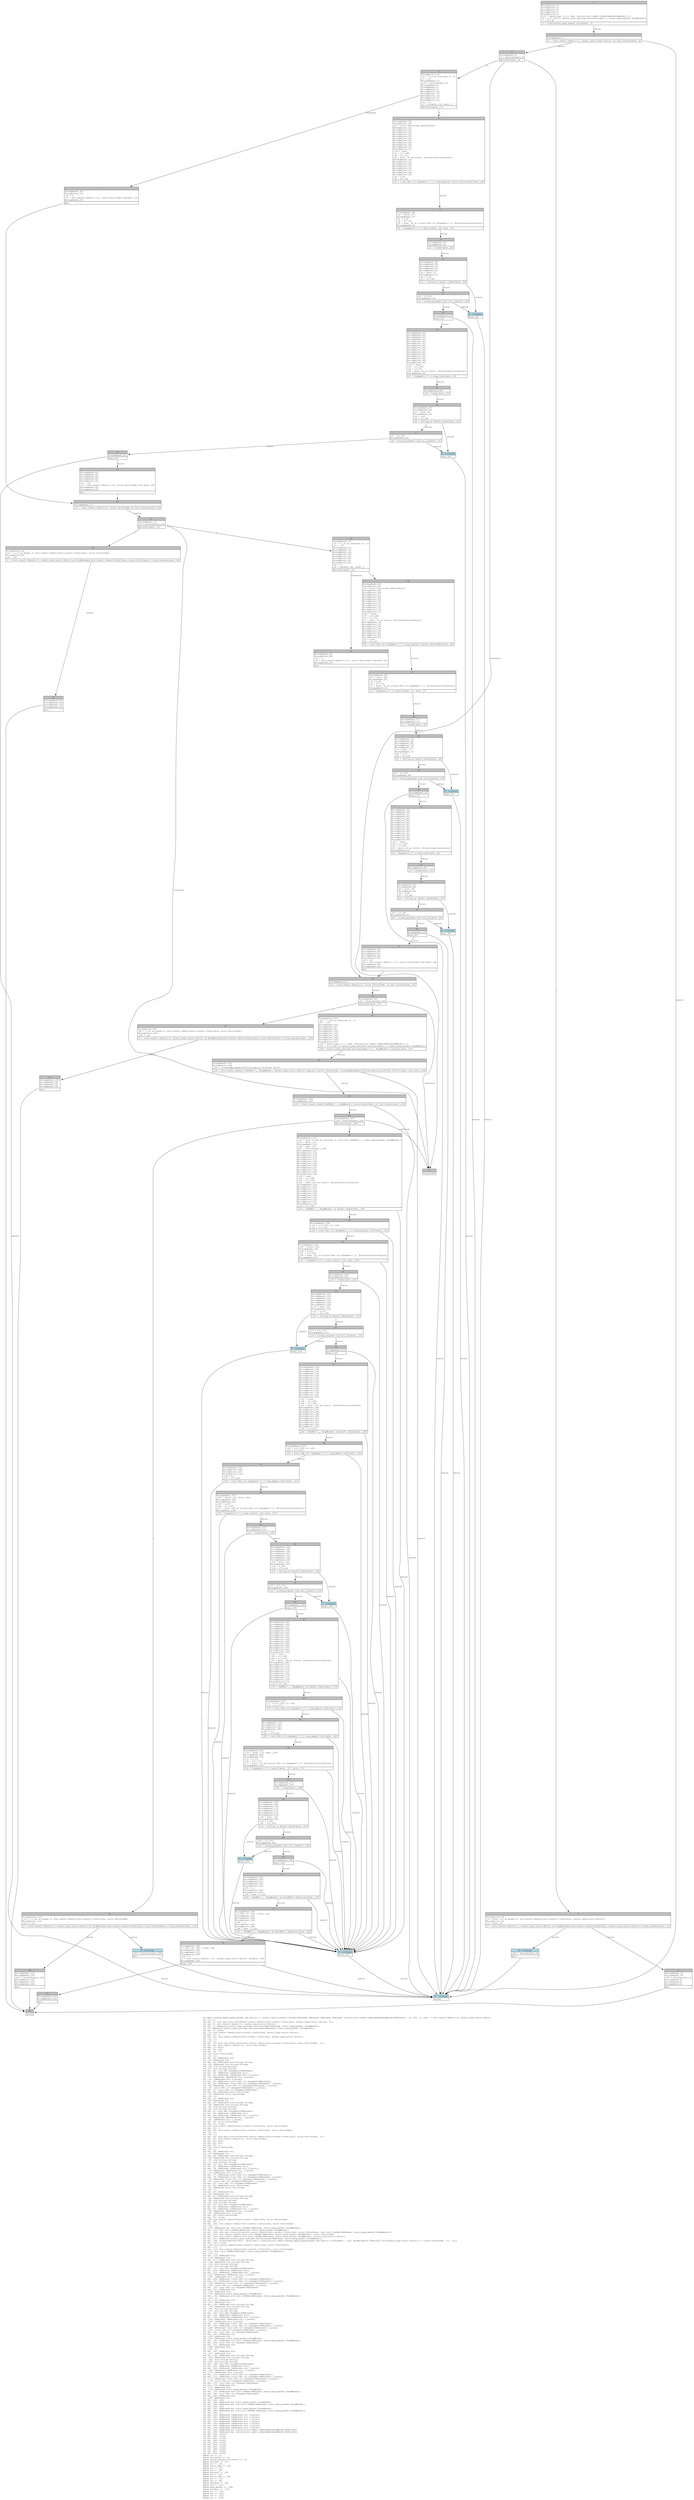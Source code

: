 digraph Mir_0_5609 {
    graph [fontname="Courier, monospace"];
    node [fontname="Courier, monospace"];
    edge [fontname="Courier, monospace"];
    label=<fn admin::handle_update_perp_market_imf_factor(_1: anchor_lang::context::Context&lt;ReErased, ReErased, ReErased, ReErased, instructions::admin::AdminUpdatePerpMarket&lt;ReErased&gt;&gt;, _2: u32, _3: u32) -&gt; std::result::Result&lt;(), anchor_lang::error::Error&gt;<br align="left"/>let _4: ();<br align="left"/>let mut _5: std::ops::ControlFlow&lt;std::result::Result&lt;std::convert::Infallible, anchor_lang::error::Error&gt;, ()&gt;;<br align="left"/>let mut _6: std::result::Result&lt;(), anchor_lang::error::Error&gt;;<br align="left"/>let mut _7: &amp;ReErased anchor_lang::prelude::AccountLoader&lt;ReErased, state::perp_market::PerpMarket&gt;;<br align="left"/>let _8: &amp;ReErased anchor_lang::prelude::AccountLoader&lt;ReErased, state::perp_market::PerpMarket&gt;;<br align="left"/>let mut _9: isize;<br align="left"/>let _10: std::result::Result&lt;std::convert::Infallible, anchor_lang::error::Error&gt;;<br align="left"/>let mut _11: !;<br align="left"/>let mut _12: std::result::Result&lt;std::convert::Infallible, anchor_lang::error::Error&gt;;<br align="left"/>let _13: ();<br align="left"/>let _14: ();<br align="left"/>let mut _15: std::ops::ControlFlow&lt;std::result::Result&lt;std::convert::Infallible, error::ErrorCode&gt;, ()&gt;;<br align="left"/>let mut _16: std::result::Result&lt;(), error::ErrorCode&gt;;<br align="left"/>let mut _17: bool;<br align="left"/>let mut _18: u32;<br align="left"/>let mut _19: ();<br align="left"/>let _20: error::ErrorCode;<br align="left"/>let _21: ();<br align="left"/>let mut _22: &amp;ReErased str;<br align="left"/>let _23: &amp;ReErased str;<br align="left"/>let mut _24: &amp;ReErased std::string::String;<br align="left"/>let _25: &amp;ReErased std::string::String;<br align="left"/>let _26: std::string::String;<br align="left"/>let _27: std::string::String;<br align="left"/>let mut _28: std::fmt::Arguments&lt;ReErased&gt;;<br align="left"/>let mut _29: &amp;ReErased [&amp;ReErased str];<br align="left"/>let mut _30: &amp;ReErased [&amp;ReErased str; 2_usize];<br align="left"/>let _31: &amp;ReErased [&amp;ReErased str; 2_usize];<br align="left"/>let _32: [&amp;ReErased str; 2_usize];<br align="left"/>let mut _33: &amp;ReErased [core::fmt::rt::Argument&lt;ReErased&gt;];<br align="left"/>let mut _34: &amp;ReErased [core::fmt::rt::Argument&lt;ReErased&gt;; 1_usize];<br align="left"/>let _35: &amp;ReErased [core::fmt::rt::Argument&lt;ReErased&gt;; 1_usize];<br align="left"/>let _36: [core::fmt::rt::Argument&lt;ReErased&gt;; 1_usize];<br align="left"/>let mut _37: core::fmt::rt::Argument&lt;ReErased&gt;;<br align="left"/>let mut _38: &amp;ReErased error::ErrorCode;<br align="left"/>let _39: &amp;ReErased error::ErrorCode;<br align="left"/>let _40: ();<br align="left"/>let mut _41: &amp;ReErased str;<br align="left"/>let _42: &amp;ReErased str;<br align="left"/>let mut _43: &amp;ReErased std::string::String;<br align="left"/>let _44: &amp;ReErased std::string::String;<br align="left"/>let _45: std::string::String;<br align="left"/>let _46: std::string::String;<br align="left"/>let mut _47: std::fmt::Arguments&lt;ReErased&gt;;<br align="left"/>let mut _48: &amp;ReErased [&amp;ReErased str];<br align="left"/>let mut _49: &amp;ReErased [&amp;ReErased str; 1_usize];<br align="left"/>let _50: &amp;ReErased [&amp;ReErased str; 1_usize];<br align="left"/>let _51: [&amp;ReErased str; 1_usize];<br align="left"/>let mut _52: error::ErrorCode;<br align="left"/>let mut _53: isize;<br align="left"/>let _54: std::result::Result&lt;std::convert::Infallible, error::ErrorCode&gt;;<br align="left"/>let mut _55: !;<br align="left"/>let mut _56: std::result::Result&lt;std::convert::Infallible, error::ErrorCode&gt;;<br align="left"/>let _57: ();<br align="left"/>let _58: ();<br align="left"/>let mut _59: std::ops::ControlFlow&lt;std::result::Result&lt;std::convert::Infallible, error::ErrorCode&gt;, ()&gt;;<br align="left"/>let mut _60: std::result::Result&lt;(), error::ErrorCode&gt;;<br align="left"/>let mut _61: bool;<br align="left"/>let mut _62: u32;<br align="left"/>let mut _63: ();<br align="left"/>let _64: error::ErrorCode;<br align="left"/>let _65: ();<br align="left"/>let mut _66: &amp;ReErased str;<br align="left"/>let _67: &amp;ReErased str;<br align="left"/>let mut _68: &amp;ReErased std::string::String;<br align="left"/>let _69: &amp;ReErased std::string::String;<br align="left"/>let _70: std::string::String;<br align="left"/>let _71: std::string::String;<br align="left"/>let mut _72: std::fmt::Arguments&lt;ReErased&gt;;<br align="left"/>let mut _73: &amp;ReErased [&amp;ReErased str];<br align="left"/>let mut _74: &amp;ReErased [&amp;ReErased str; 2_usize];<br align="left"/>let _75: &amp;ReErased [&amp;ReErased str; 2_usize];<br align="left"/>let _76: [&amp;ReErased str; 2_usize];<br align="left"/>let mut _77: &amp;ReErased [core::fmt::rt::Argument&lt;ReErased&gt;];<br align="left"/>let mut _78: &amp;ReErased [core::fmt::rt::Argument&lt;ReErased&gt;; 1_usize];<br align="left"/>let _79: &amp;ReErased [core::fmt::rt::Argument&lt;ReErased&gt;; 1_usize];<br align="left"/>let _80: [core::fmt::rt::Argument&lt;ReErased&gt;; 1_usize];<br align="left"/>let mut _81: core::fmt::rt::Argument&lt;ReErased&gt;;<br align="left"/>let mut _82: &amp;ReErased error::ErrorCode;<br align="left"/>let _83: &amp;ReErased error::ErrorCode;<br align="left"/>let _84: ();<br align="left"/>let mut _85: &amp;ReErased str;<br align="left"/>let _86: &amp;ReErased str;<br align="left"/>let mut _87: &amp;ReErased std::string::String;<br align="left"/>let _88: &amp;ReErased std::string::String;<br align="left"/>let _89: std::string::String;<br align="left"/>let _90: std::string::String;<br align="left"/>let mut _91: std::fmt::Arguments&lt;ReErased&gt;;<br align="left"/>let mut _92: &amp;ReErased [&amp;ReErased str];<br align="left"/>let mut _93: &amp;ReErased [&amp;ReErased str; 1_usize];<br align="left"/>let _94: &amp;ReErased [&amp;ReErased str; 1_usize];<br align="left"/>let _95: [&amp;ReErased str; 1_usize];<br align="left"/>let mut _96: error::ErrorCode;<br align="left"/>let mut _97: isize;<br align="left"/>let _98: std::result::Result&lt;std::convert::Infallible, error::ErrorCode&gt;;<br align="left"/>let mut _99: !;<br align="left"/>let mut _100: std::result::Result&lt;std::convert::Infallible, error::ErrorCode&gt;;<br align="left"/>let _101: ();<br align="left"/>let _102: &amp;ReErased mut std::cell::RefMut&lt;ReErased, state::perp_market::PerpMarket&gt;;<br align="left"/>let mut _103: std::cell::RefMut&lt;ReErased, state::perp_market::PerpMarket&gt;;<br align="left"/>let mut _104: std::ops::ControlFlow&lt;std::result::Result&lt;std::convert::Infallible, error::ErrorCode&gt;, std::cell::RefMut&lt;ReErased, state::perp_market::PerpMarket&gt;&gt;;<br align="left"/>let mut _105: std::result::Result&lt;std::cell::RefMut&lt;ReErased, state::perp_market::PerpMarket&gt;, error::ErrorCode&gt;;<br align="left"/>let mut _106: std::result::Result&lt;std::cell::RefMut&lt;ReErased, state::perp_market::PerpMarket&gt;, anchor_lang::error::Error&gt;;<br align="left"/>let mut _107: &amp;ReErased anchor_lang::prelude::AccountLoader&lt;ReErased, state::perp_market::PerpMarket&gt;;<br align="left"/>let mut _108: Closure(DefId(0:5610 ~ drift[d311]::instructions::admin::handle_update_perp_market_imf_factor::{closure#0}), [i32, Binder(extern &quot;RustCall&quot; fn((anchor_lang::error::Error,)) -&gt; error::ErrorCode, []), ()]);<br align="left"/>let mut _109: isize;<br align="left"/>let _110: std::result::Result&lt;std::convert::Infallible, error::ErrorCode&gt;;<br align="left"/>let mut _111: !;<br align="left"/>let mut _112: std::result::Result&lt;std::convert::Infallible, error::ErrorCode&gt;;<br align="left"/>let _113: std::cell::RefMut&lt;ReErased, state::perp_market::PerpMarket&gt;;<br align="left"/>let _114: ();<br align="left"/>let mut _115: &amp;ReErased str;<br align="left"/>let _116: &amp;ReErased str;<br align="left"/>let mut _117: &amp;ReErased std::string::String;<br align="left"/>let _118: &amp;ReErased std::string::String;<br align="left"/>let _119: std::string::String;<br align="left"/>let _120: std::string::String;<br align="left"/>let mut _121: std::fmt::Arguments&lt;ReErased&gt;;<br align="left"/>let mut _122: &amp;ReErased [&amp;ReErased str];<br align="left"/>let mut _123: &amp;ReErased [&amp;ReErased str; 1_usize];<br align="left"/>let _124: &amp;ReErased [&amp;ReErased str; 1_usize];<br align="left"/>let _125: [&amp;ReErased str; 1_usize];<br align="left"/>let mut _126: &amp;ReErased [core::fmt::rt::Argument&lt;ReErased&gt;];<br align="left"/>let mut _127: &amp;ReErased [core::fmt::rt::Argument&lt;ReErased&gt;; 1_usize];<br align="left"/>let _128: &amp;ReErased [core::fmt::rt::Argument&lt;ReErased&gt;; 1_usize];<br align="left"/>let _129: [core::fmt::rt::Argument&lt;ReErased&gt;; 1_usize];<br align="left"/>let mut _130: core::fmt::rt::Argument&lt;ReErased&gt;;<br align="left"/>let mut _131: &amp;ReErased u16;<br align="left"/>let _132: &amp;ReErased u16;<br align="left"/>let _133: &amp;ReErased state::perp_market::PerpMarket;<br align="left"/>let mut _134: &amp;ReErased std::cell::RefMut&lt;ReErased, state::perp_market::PerpMarket&gt;;<br align="left"/>let _135: ();<br align="left"/>let mut _136: &amp;ReErased str;<br align="left"/>let _137: &amp;ReErased str;<br align="left"/>let mut _138: &amp;ReErased std::string::String;<br align="left"/>let _139: &amp;ReErased std::string::String;<br align="left"/>let _140: std::string::String;<br align="left"/>let _141: std::string::String;<br align="left"/>let mut _142: std::fmt::Arguments&lt;ReErased&gt;;<br align="left"/>let mut _143: &amp;ReErased [&amp;ReErased str];<br align="left"/>let mut _144: &amp;ReErased [&amp;ReErased str; 2_usize];<br align="left"/>let _145: &amp;ReErased [&amp;ReErased str; 2_usize];<br align="left"/>let _146: [&amp;ReErased str; 2_usize];<br align="left"/>let mut _147: &amp;ReErased [core::fmt::rt::Argument&lt;ReErased&gt;];<br align="left"/>let mut _148: &amp;ReErased [core::fmt::rt::Argument&lt;ReErased&gt;; 2_usize];<br align="left"/>let _149: &amp;ReErased [core::fmt::rt::Argument&lt;ReErased&gt;; 2_usize];<br align="left"/>let _150: [core::fmt::rt::Argument&lt;ReErased&gt;; 2_usize];<br align="left"/>let mut _151: core::fmt::rt::Argument&lt;ReErased&gt;;<br align="left"/>let mut _152: &amp;ReErased u32;<br align="left"/>let _153: &amp;ReErased u32;<br align="left"/>let _154: &amp;ReErased state::perp_market::PerpMarket;<br align="left"/>let mut _155: &amp;ReErased std::cell::RefMut&lt;ReErased, state::perp_market::PerpMarket&gt;;<br align="left"/>let mut _156: core::fmt::rt::Argument&lt;ReErased&gt;;<br align="left"/>let mut _157: &amp;ReErased u32;<br align="left"/>let _158: &amp;ReErased u32;<br align="left"/>let _159: ();<br align="left"/>let mut _160: &amp;ReErased str;<br align="left"/>let _161: &amp;ReErased str;<br align="left"/>let mut _162: &amp;ReErased std::string::String;<br align="left"/>let _163: &amp;ReErased std::string::String;<br align="left"/>let _164: std::string::String;<br align="left"/>let _165: std::string::String;<br align="left"/>let mut _166: std::fmt::Arguments&lt;ReErased&gt;;<br align="left"/>let mut _167: &amp;ReErased [&amp;ReErased str];<br align="left"/>let mut _168: &amp;ReErased [&amp;ReErased str; 2_usize];<br align="left"/>let _169: &amp;ReErased [&amp;ReErased str; 2_usize];<br align="left"/>let _170: [&amp;ReErased str; 2_usize];<br align="left"/>let mut _171: &amp;ReErased [core::fmt::rt::Argument&lt;ReErased&gt;];<br align="left"/>let mut _172: &amp;ReErased [core::fmt::rt::Argument&lt;ReErased&gt;; 2_usize];<br align="left"/>let _173: &amp;ReErased [core::fmt::rt::Argument&lt;ReErased&gt;; 2_usize];<br align="left"/>let _174: [core::fmt::rt::Argument&lt;ReErased&gt;; 2_usize];<br align="left"/>let mut _175: core::fmt::rt::Argument&lt;ReErased&gt;;<br align="left"/>let mut _176: &amp;ReErased u32;<br align="left"/>let _177: &amp;ReErased u32;<br align="left"/>let _178: &amp;ReErased state::perp_market::PerpMarket;<br align="left"/>let mut _179: &amp;ReErased std::cell::RefMut&lt;ReErased, state::perp_market::PerpMarket&gt;;<br align="left"/>let mut _180: core::fmt::rt::Argument&lt;ReErased&gt;;<br align="left"/>let mut _181: &amp;ReErased u32;<br align="left"/>let _182: &amp;ReErased u32;<br align="left"/>let mut _183: u32;<br align="left"/>let mut _184: &amp;ReErased mut state::perp_market::PerpMarket;<br align="left"/>let mut _185: &amp;ReErased mut std::cell::RefMut&lt;ReErased, state::perp_market::PerpMarket&gt;;<br align="left"/>let mut _186: u32;<br align="left"/>let mut _187: &amp;ReErased mut state::perp_market::PerpMarket;<br align="left"/>let mut _188: &amp;ReErased mut std::cell::RefMut&lt;ReErased, state::perp_market::PerpMarket&gt;;<br align="left"/>let mut _189: ();<br align="left"/>let mut _190: &amp;ReErased [&amp;ReErased str; 2_usize];<br align="left"/>let mut _191: &amp;ReErased [&amp;ReErased str; 2_usize];<br align="left"/>let mut _192: &amp;ReErased [&amp;ReErased str; 1_usize];<br align="left"/>let mut _193: &amp;ReErased [&amp;ReErased str; 1_usize];<br align="left"/>let mut _194: &amp;ReErased [&amp;ReErased str; 2_usize];<br align="left"/>let mut _195: &amp;ReErased [&amp;ReErased str; 1_usize];<br align="left"/>let mut _196: &amp;ReErased [&amp;ReErased str; 2_usize];<br align="left"/>let mut _197: &amp;ReErased mut instructions::admin::AdminUpdatePerpMarket&lt;ReErased&gt;;<br align="left"/>let mut _198: &amp;ReErased mut instructions::admin::AdminUpdatePerpMarket&lt;ReErased&gt;;<br align="left"/>let mut _199: isize;<br align="left"/>let mut _200: isize;<br align="left"/>let mut _201: isize;<br align="left"/>let mut _202: isize;<br align="left"/>let mut _203: isize;<br align="left"/>let mut _204: isize;<br align="left"/>let mut _205: isize;<br align="left"/>let mut _206: isize;<br align="left"/>let mut _207: isize;<br align="left"/>let mut _208: isize;<br align="left"/>debug ctx =&gt; _1;<br align="left"/>debug imf_factor =&gt; _2;<br align="left"/>debug unrealized_pnl_imf_factor =&gt; _3;<br align="left"/>debug residual =&gt; _10;<br align="left"/>debug val =&gt; _13;<br align="left"/>debug error_code =&gt; _20;<br align="left"/>debug res =&gt; _27;<br align="left"/>debug res =&gt; _46;<br align="left"/>debug residual =&gt; _54;<br align="left"/>debug val =&gt; _57;<br align="left"/>debug error_code =&gt; _64;<br align="left"/>debug res =&gt; _71;<br align="left"/>debug res =&gt; _90;<br align="left"/>debug residual =&gt; _98;<br align="left"/>debug val =&gt; _101;<br align="left"/>debug perp_market =&gt; _102;<br align="left"/>debug residual =&gt; _110;<br align="left"/>debug val =&gt; _113;<br align="left"/>debug res =&gt; _120;<br align="left"/>debug res =&gt; _141;<br align="left"/>debug res =&gt; _165;<br align="left"/>>;
    bb0__0_5609 [shape="none", label=<<table border="0" cellborder="1" cellspacing="0"><tr><td bgcolor="gray" align="center" colspan="1">0</td></tr><tr><td align="left" balign="left">StorageLive(_4)<br/>StorageLive(_5)<br/>StorageLive(_6)<br/>StorageLive(_7)<br/>StorageLive(_8)<br/>_197 = deref_copy (_1.1: &amp;mut instructions::admin::AdminUpdatePerpMarket&lt;'_&gt;)<br/>_8 = &amp;((*_197).2: anchor_lang::prelude::AccountLoader&lt;'_, state::perp_market::PerpMarket&gt;)<br/>_7 = &amp;(*_8)<br/></td></tr><tr><td align="left">_6 = constraints::perp_market_valid(move _7)</td></tr></table>>];
    bb1__0_5609 [shape="none", label=<<table border="0" cellborder="1" cellspacing="0"><tr><td bgcolor="gray" align="center" colspan="1">1</td></tr><tr><td align="left" balign="left">StorageDead(_7)<br/></td></tr><tr><td align="left">_5 = &lt;std::result::Result&lt;(), anchor_lang::error::Error&gt; as Try&gt;::branch(move _6)</td></tr></table>>];
    bb2__0_5609 [shape="none", label=<<table border="0" cellborder="1" cellspacing="0"><tr><td bgcolor="gray" align="center" colspan="1">2</td></tr><tr><td align="left" balign="left">StorageDead(_6)<br/>_9 = discriminant(_5)<br/></td></tr><tr><td align="left">switchInt(move _9)</td></tr></table>>];
    bb3__0_5609 [shape="none", label=<<table border="0" cellborder="1" cellspacing="0"><tr><td bgcolor="gray" align="center" colspan="1">3</td></tr><tr><td align="left" balign="left">StorageLive(_13)<br/>_13 = ((_5 as Continue).0: ())<br/>_4 = _13<br/>StorageDead(_13)<br/>_199 = discriminant(_5)<br/>StorageDead(_8)<br/>StorageDead(_5)<br/>StorageDead(_4)<br/>StorageLive(_14)<br/>StorageLive(_15)<br/>StorageLive(_16)<br/>StorageLive(_17)<br/>StorageLive(_18)<br/>_18 = _2<br/>_17 = Le(move _18, const _)<br/></td></tr><tr><td align="left">switchInt(move _17)</td></tr></table>>];
    bb4__0_5609 [shape="none", label=<<table border="0" cellborder="1" cellspacing="0"><tr><td bgcolor="gray" align="center" colspan="1">4</td></tr><tr><td align="left">unreachable</td></tr></table>>];
    bb5__0_5609 [shape="none", label=<<table border="0" cellborder="1" cellspacing="0"><tr><td bgcolor="gray" align="center" colspan="1">5</td></tr><tr><td align="left" balign="left">StorageLive(_10)<br/>_10 = move ((_5 as Break).0: std::result::Result&lt;std::convert::Infallible, anchor_lang::error::Error&gt;)<br/>StorageLive(_12)<br/>_12 = move _10<br/></td></tr><tr><td align="left">_0 = &lt;std::result::Result&lt;(), anchor_lang::error::Error&gt; as FromResidual&lt;std::result::Result&lt;Infallible, anchor_lang::error::Error&gt;&gt;&gt;::from_residual(move _12)</td></tr></table>>];
    bb6__0_5609 [shape="none", label=<<table border="0" cellborder="1" cellspacing="0"><tr><td bgcolor="gray" align="center" colspan="1">6</td></tr><tr><td align="left" balign="left">StorageDead(_12)<br/>StorageDead(_10)<br/>_205 = discriminant(_5)<br/>StorageDead(_8)<br/>StorageDead(_5)<br/>StorageDead(_4)<br/></td></tr><tr><td align="left">goto</td></tr></table>>];
    bb7__0_5609 [shape="none", label=<<table border="0" cellborder="1" cellspacing="0"><tr><td bgcolor="gray" align="center" colspan="1">7</td></tr><tr><td align="left" balign="left">StorageDead(_18)<br/>StorageLive(_19)<br/>_19 = ()<br/>_16 = std::result::Result::&lt;(), error::ErrorCode&gt;::Ok(move _19)<br/>StorageDead(_19)<br/></td></tr><tr><td align="left">goto</td></tr></table>>];
    bb8__0_5609 [shape="none", label=<<table border="0" cellborder="1" cellspacing="0"><tr><td bgcolor="gray" align="center" colspan="1">8</td></tr><tr><td align="left" balign="left">StorageDead(_18)<br/>StorageLive(_20)<br/>_20 = error::ErrorCode::DefaultError<br/>StorageLive(_21)<br/>StorageLive(_22)<br/>StorageLive(_23)<br/>StorageLive(_24)<br/>StorageLive(_25)<br/>StorageLive(_26)<br/>StorageLive(_27)<br/>StorageLive(_28)<br/>StorageLive(_29)<br/>StorageLive(_30)<br/>StorageLive(_31)<br/>_196 = const _<br/>_31 = &amp;(*_196)<br/>_30 = &amp;(*_31)<br/>_29 = move _30 as &amp;[&amp;str] (PointerCoercion(Unsize))<br/>StorageDead(_30)<br/>StorageLive(_33)<br/>StorageLive(_34)<br/>StorageLive(_35)<br/>StorageLive(_36)<br/>StorageLive(_37)<br/>StorageLive(_38)<br/>StorageLive(_39)<br/>_39 = &amp;_20<br/>_38 = &amp;(*_39)<br/></td></tr><tr><td align="left">_37 = core::fmt::rt::Argument::&lt;'_&gt;::new_display::&lt;error::ErrorCode&gt;(move _38)</td></tr></table>>];
    bb9__0_5609 [shape="none", label=<<table border="0" cellborder="1" cellspacing="0"><tr><td bgcolor="gray" align="center" colspan="1">9</td></tr><tr><td align="left" balign="left">StorageDead(_38)<br/>_36 = [move _37]<br/>StorageDead(_37)<br/>_35 = &amp;_36<br/>_34 = &amp;(*_35)<br/>_33 = move _34 as &amp;[core::fmt::rt::Argument&lt;'_&gt;] (PointerCoercion(Unsize))<br/>StorageDead(_34)<br/></td></tr><tr><td align="left">_28 = Arguments::&lt;'_&gt;::new_v1(move _29, move _33)</td></tr></table>>];
    bb10__0_5609 [shape="none", label=<<table border="0" cellborder="1" cellspacing="0"><tr><td bgcolor="gray" align="center" colspan="1">10</td></tr><tr><td align="left" balign="left">StorageDead(_33)<br/>StorageDead(_29)<br/></td></tr><tr><td align="left">_27 = format(move _28)</td></tr></table>>];
    bb11__0_5609 [shape="none", label=<<table border="0" cellborder="1" cellspacing="0"><tr><td bgcolor="gray" align="center" colspan="1">11</td></tr><tr><td align="left" balign="left">StorageDead(_28)<br/>StorageDead(_39)<br/>StorageDead(_36)<br/>StorageDead(_35)<br/>StorageDead(_31)<br/>_26 = move _27<br/>StorageDead(_27)<br/>_25 = &amp;_26<br/>_24 = &amp;(*_25)<br/></td></tr><tr><td align="left">_23 = &lt;String as Deref&gt;::deref(move _24)</td></tr></table>>];
    bb12__0_5609 [shape="none", label=<<table border="0" cellborder="1" cellspacing="0"><tr><td bgcolor="gray" align="center" colspan="1">12</td></tr><tr><td align="left" balign="left">_22 = &amp;(*_23)<br/>StorageDead(_24)<br/></td></tr><tr><td align="left">_21 = solana_program::log::sol_log(move _22)</td></tr></table>>];
    bb13__0_5609 [shape="none", label=<<table border="0" cellborder="1" cellspacing="0"><tr><td bgcolor="gray" align="center" colspan="1">13</td></tr><tr><td align="left" balign="left">StorageDead(_22)<br/></td></tr><tr><td align="left">drop(_26)</td></tr></table>>];
    bb14__0_5609 [shape="none", label=<<table border="0" cellborder="1" cellspacing="0"><tr><td bgcolor="gray" align="center" colspan="1">14</td></tr><tr><td align="left" balign="left">StorageDead(_26)<br/>StorageDead(_25)<br/>StorageDead(_23)<br/>StorageDead(_21)<br/>StorageLive(_40)<br/>StorageLive(_41)<br/>StorageLive(_42)<br/>StorageLive(_43)<br/>StorageLive(_44)<br/>StorageLive(_45)<br/>StorageLive(_46)<br/>StorageLive(_47)<br/>StorageLive(_48)<br/>StorageLive(_49)<br/>StorageLive(_50)<br/>_195 = const _<br/>_50 = &amp;(*_195)<br/>_49 = &amp;(*_50)<br/>_48 = move _49 as &amp;[&amp;str] (PointerCoercion(Unsize))<br/>StorageDead(_49)<br/></td></tr><tr><td align="left">_47 = Arguments::&lt;'_&gt;::new_const(move _48)</td></tr></table>>];
    bb15__0_5609 [shape="none", label=<<table border="0" cellborder="1" cellspacing="0"><tr><td bgcolor="gray" align="center" colspan="1">15</td></tr><tr><td align="left" balign="left">StorageDead(_48)<br/></td></tr><tr><td align="left">_46 = format(move _47)</td></tr></table>>];
    bb16__0_5609 [shape="none", label=<<table border="0" cellborder="1" cellspacing="0"><tr><td bgcolor="gray" align="center" colspan="1">16</td></tr><tr><td align="left" balign="left">StorageDead(_47)<br/>StorageDead(_50)<br/>_45 = move _46<br/>StorageDead(_46)<br/>_44 = &amp;_45<br/>_43 = &amp;(*_44)<br/></td></tr><tr><td align="left">_42 = &lt;String as Deref&gt;::deref(move _43)</td></tr></table>>];
    bb17__0_5609 [shape="none", label=<<table border="0" cellborder="1" cellspacing="0"><tr><td bgcolor="gray" align="center" colspan="1">17</td></tr><tr><td align="left" balign="left">_41 = &amp;(*_42)<br/>StorageDead(_43)<br/></td></tr><tr><td align="left">_40 = solana_program::log::sol_log(move _41)</td></tr></table>>];
    bb18__0_5609 [shape="none", label=<<table border="0" cellborder="1" cellspacing="0"><tr><td bgcolor="gray" align="center" colspan="1">18</td></tr><tr><td align="left" balign="left">StorageDead(_41)<br/></td></tr><tr><td align="left">drop(_45)</td></tr></table>>];
    bb19__0_5609 [shape="none", label=<<table border="0" cellborder="1" cellspacing="0"><tr><td bgcolor="gray" align="center" colspan="1">19</td></tr><tr><td align="left" balign="left">StorageDead(_45)<br/>StorageDead(_44)<br/>StorageDead(_42)<br/>StorageDead(_40)<br/>StorageLive(_52)<br/>_52 = _20<br/>_16 = std::result::Result::&lt;(), error::ErrorCode&gt;::Err(move _52)<br/>StorageDead(_52)<br/>StorageDead(_20)<br/></td></tr><tr><td align="left">goto</td></tr></table>>];
    bb20__0_5609 [shape="none", label=<<table border="0" cellborder="1" cellspacing="0"><tr><td bgcolor="gray" align="center" colspan="1">20</td></tr><tr><td align="left" balign="left">StorageDead(_17)<br/></td></tr><tr><td align="left">_15 = &lt;std::result::Result&lt;(), error::ErrorCode&gt; as Try&gt;::branch(move _16)</td></tr></table>>];
    bb21__0_5609 [shape="none", label=<<table border="0" cellborder="1" cellspacing="0"><tr><td bgcolor="gray" align="center" colspan="1">21</td></tr><tr><td align="left" balign="left">StorageDead(_16)<br/>_53 = discriminant(_15)<br/></td></tr><tr><td align="left">switchInt(move _53)</td></tr></table>>];
    bb22__0_5609 [shape="none", label=<<table border="0" cellborder="1" cellspacing="0"><tr><td bgcolor="gray" align="center" colspan="1">22</td></tr><tr><td align="left" balign="left">StorageLive(_57)<br/>_57 = ((_15 as Continue).0: ())<br/>_14 = _57<br/>StorageDead(_57)<br/>StorageDead(_15)<br/>StorageDead(_14)<br/>StorageLive(_58)<br/>StorageLive(_59)<br/>StorageLive(_60)<br/>StorageLive(_61)<br/>StorageLive(_62)<br/>_62 = _3<br/>_61 = Le(move _62, const _)<br/></td></tr><tr><td align="left">switchInt(move _61)</td></tr></table>>];
    bb23__0_5609 [shape="none", label=<<table border="0" cellborder="1" cellspacing="0"><tr><td bgcolor="gray" align="center" colspan="1">23</td></tr><tr><td align="left" balign="left">StorageLive(_54)<br/>_54 = ((_15 as Break).0: std::result::Result&lt;std::convert::Infallible, error::ErrorCode&gt;)<br/>StorageLive(_56)<br/>_56 = _54<br/></td></tr><tr><td align="left">_0 = &lt;std::result::Result&lt;(), anchor_lang::error::Error&gt; as FromResidual&lt;std::result::Result&lt;Infallible, error::ErrorCode&gt;&gt;&gt;::from_residual(move _56)</td></tr></table>>];
    bb24__0_5609 [shape="none", label=<<table border="0" cellborder="1" cellspacing="0"><tr><td bgcolor="gray" align="center" colspan="1">24</td></tr><tr><td align="left" balign="left">StorageDead(_56)<br/>StorageDead(_54)<br/>StorageDead(_15)<br/>StorageDead(_14)<br/></td></tr><tr><td align="left">goto</td></tr></table>>];
    bb25__0_5609 [shape="none", label=<<table border="0" cellborder="1" cellspacing="0"><tr><td bgcolor="gray" align="center" colspan="1">25</td></tr><tr><td align="left" balign="left">StorageDead(_62)<br/>StorageLive(_63)<br/>_63 = ()<br/>_60 = std::result::Result::&lt;(), error::ErrorCode&gt;::Ok(move _63)<br/>StorageDead(_63)<br/></td></tr><tr><td align="left">goto</td></tr></table>>];
    bb26__0_5609 [shape="none", label=<<table border="0" cellborder="1" cellspacing="0"><tr><td bgcolor="gray" align="center" colspan="1">26</td></tr><tr><td align="left" balign="left">StorageDead(_62)<br/>StorageLive(_64)<br/>_64 = error::ErrorCode::DefaultError<br/>StorageLive(_65)<br/>StorageLive(_66)<br/>StorageLive(_67)<br/>StorageLive(_68)<br/>StorageLive(_69)<br/>StorageLive(_70)<br/>StorageLive(_71)<br/>StorageLive(_72)<br/>StorageLive(_73)<br/>StorageLive(_74)<br/>StorageLive(_75)<br/>_194 = const _<br/>_75 = &amp;(*_194)<br/>_74 = &amp;(*_75)<br/>_73 = move _74 as &amp;[&amp;str] (PointerCoercion(Unsize))<br/>StorageDead(_74)<br/>StorageLive(_77)<br/>StorageLive(_78)<br/>StorageLive(_79)<br/>StorageLive(_80)<br/>StorageLive(_81)<br/>StorageLive(_82)<br/>StorageLive(_83)<br/>_83 = &amp;_64<br/>_82 = &amp;(*_83)<br/></td></tr><tr><td align="left">_81 = core::fmt::rt::Argument::&lt;'_&gt;::new_display::&lt;error::ErrorCode&gt;(move _82)</td></tr></table>>];
    bb27__0_5609 [shape="none", label=<<table border="0" cellborder="1" cellspacing="0"><tr><td bgcolor="gray" align="center" colspan="1">27</td></tr><tr><td align="left" balign="left">StorageDead(_82)<br/>_80 = [move _81]<br/>StorageDead(_81)<br/>_79 = &amp;_80<br/>_78 = &amp;(*_79)<br/>_77 = move _78 as &amp;[core::fmt::rt::Argument&lt;'_&gt;] (PointerCoercion(Unsize))<br/>StorageDead(_78)<br/></td></tr><tr><td align="left">_72 = Arguments::&lt;'_&gt;::new_v1(move _73, move _77)</td></tr></table>>];
    bb28__0_5609 [shape="none", label=<<table border="0" cellborder="1" cellspacing="0"><tr><td bgcolor="gray" align="center" colspan="1">28</td></tr><tr><td align="left" balign="left">StorageDead(_77)<br/>StorageDead(_73)<br/></td></tr><tr><td align="left">_71 = format(move _72)</td></tr></table>>];
    bb29__0_5609 [shape="none", label=<<table border="0" cellborder="1" cellspacing="0"><tr><td bgcolor="gray" align="center" colspan="1">29</td></tr><tr><td align="left" balign="left">StorageDead(_72)<br/>StorageDead(_83)<br/>StorageDead(_80)<br/>StorageDead(_79)<br/>StorageDead(_75)<br/>_70 = move _71<br/>StorageDead(_71)<br/>_69 = &amp;_70<br/>_68 = &amp;(*_69)<br/></td></tr><tr><td align="left">_67 = &lt;String as Deref&gt;::deref(move _68)</td></tr></table>>];
    bb30__0_5609 [shape="none", label=<<table border="0" cellborder="1" cellspacing="0"><tr><td bgcolor="gray" align="center" colspan="1">30</td></tr><tr><td align="left" balign="left">_66 = &amp;(*_67)<br/>StorageDead(_68)<br/></td></tr><tr><td align="left">_65 = solana_program::log::sol_log(move _66)</td></tr></table>>];
    bb31__0_5609 [shape="none", label=<<table border="0" cellborder="1" cellspacing="0"><tr><td bgcolor="gray" align="center" colspan="1">31</td></tr><tr><td align="left" balign="left">StorageDead(_66)<br/></td></tr><tr><td align="left">drop(_70)</td></tr></table>>];
    bb32__0_5609 [shape="none", label=<<table border="0" cellborder="1" cellspacing="0"><tr><td bgcolor="gray" align="center" colspan="1">32</td></tr><tr><td align="left" balign="left">StorageDead(_70)<br/>StorageDead(_69)<br/>StorageDead(_67)<br/>StorageDead(_65)<br/>StorageLive(_84)<br/>StorageLive(_85)<br/>StorageLive(_86)<br/>StorageLive(_87)<br/>StorageLive(_88)<br/>StorageLive(_89)<br/>StorageLive(_90)<br/>StorageLive(_91)<br/>StorageLive(_92)<br/>StorageLive(_93)<br/>StorageLive(_94)<br/>_193 = const _<br/>_94 = &amp;(*_193)<br/>_93 = &amp;(*_94)<br/>_92 = move _93 as &amp;[&amp;str] (PointerCoercion(Unsize))<br/>StorageDead(_93)<br/></td></tr><tr><td align="left">_91 = Arguments::&lt;'_&gt;::new_const(move _92)</td></tr></table>>];
    bb33__0_5609 [shape="none", label=<<table border="0" cellborder="1" cellspacing="0"><tr><td bgcolor="gray" align="center" colspan="1">33</td></tr><tr><td align="left" balign="left">StorageDead(_92)<br/></td></tr><tr><td align="left">_90 = format(move _91)</td></tr></table>>];
    bb34__0_5609 [shape="none", label=<<table border="0" cellborder="1" cellspacing="0"><tr><td bgcolor="gray" align="center" colspan="1">34</td></tr><tr><td align="left" balign="left">StorageDead(_91)<br/>StorageDead(_94)<br/>_89 = move _90<br/>StorageDead(_90)<br/>_88 = &amp;_89<br/>_87 = &amp;(*_88)<br/></td></tr><tr><td align="left">_86 = &lt;String as Deref&gt;::deref(move _87)</td></tr></table>>];
    bb35__0_5609 [shape="none", label=<<table border="0" cellborder="1" cellspacing="0"><tr><td bgcolor="gray" align="center" colspan="1">35</td></tr><tr><td align="left" balign="left">_85 = &amp;(*_86)<br/>StorageDead(_87)<br/></td></tr><tr><td align="left">_84 = solana_program::log::sol_log(move _85)</td></tr></table>>];
    bb36__0_5609 [shape="none", label=<<table border="0" cellborder="1" cellspacing="0"><tr><td bgcolor="gray" align="center" colspan="1">36</td></tr><tr><td align="left" balign="left">StorageDead(_85)<br/></td></tr><tr><td align="left">drop(_89)</td></tr></table>>];
    bb37__0_5609 [shape="none", label=<<table border="0" cellborder="1" cellspacing="0"><tr><td bgcolor="gray" align="center" colspan="1">37</td></tr><tr><td align="left" balign="left">StorageDead(_89)<br/>StorageDead(_88)<br/>StorageDead(_86)<br/>StorageDead(_84)<br/>StorageLive(_96)<br/>_96 = _64<br/>_60 = std::result::Result::&lt;(), error::ErrorCode&gt;::Err(move _96)<br/>StorageDead(_96)<br/>StorageDead(_64)<br/></td></tr><tr><td align="left">goto</td></tr></table>>];
    bb38__0_5609 [shape="none", label=<<table border="0" cellborder="1" cellspacing="0"><tr><td bgcolor="gray" align="center" colspan="1">38</td></tr><tr><td align="left" balign="left">StorageDead(_61)<br/></td></tr><tr><td align="left">_59 = &lt;std::result::Result&lt;(), error::ErrorCode&gt; as Try&gt;::branch(move _60)</td></tr></table>>];
    bb39__0_5609 [shape="none", label=<<table border="0" cellborder="1" cellspacing="0"><tr><td bgcolor="gray" align="center" colspan="1">39</td></tr><tr><td align="left" balign="left">StorageDead(_60)<br/>_97 = discriminant(_59)<br/></td></tr><tr><td align="left">switchInt(move _97)</td></tr></table>>];
    bb40__0_5609 [shape="none", label=<<table border="0" cellborder="1" cellspacing="0"><tr><td bgcolor="gray" align="center" colspan="1">40</td></tr><tr><td align="left" balign="left">StorageLive(_101)<br/>_101 = ((_59 as Continue).0: ())<br/>_58 = _101<br/>StorageDead(_101)<br/>StorageDead(_59)<br/>StorageDead(_58)<br/>StorageLive(_102)<br/>StorageLive(_103)<br/>StorageLive(_104)<br/>StorageLive(_105)<br/>StorageLive(_106)<br/>StorageLive(_107)<br/>_198 = deref_copy (_1.1: &amp;mut instructions::admin::AdminUpdatePerpMarket&lt;'_&gt;)<br/>_107 = &amp;((*_198).2: anchor_lang::prelude::AccountLoader&lt;'_, state::perp_market::PerpMarket&gt;)<br/></td></tr><tr><td align="left">_106 = anchor_lang::prelude::AccountLoader::&lt;'_, PerpMarket&gt;::load_mut(move _107)</td></tr></table>>];
    bb41__0_5609 [shape="none", label=<<table border="0" cellborder="1" cellspacing="0"><tr><td bgcolor="gray" align="center" colspan="1">41</td></tr><tr><td align="left" balign="left">StorageLive(_98)<br/>_98 = ((_59 as Break).0: std::result::Result&lt;std::convert::Infallible, error::ErrorCode&gt;)<br/>StorageLive(_100)<br/>_100 = _98<br/></td></tr><tr><td align="left">_0 = &lt;std::result::Result&lt;(), anchor_lang::error::Error&gt; as FromResidual&lt;std::result::Result&lt;Infallible, error::ErrorCode&gt;&gt;&gt;::from_residual(move _100)</td></tr></table>>];
    bb42__0_5609 [shape="none", label=<<table border="0" cellborder="1" cellspacing="0"><tr><td bgcolor="gray" align="center" colspan="1">42</td></tr><tr><td align="left" balign="left">StorageDead(_100)<br/>StorageDead(_98)<br/>StorageDead(_59)<br/>StorageDead(_58)<br/></td></tr><tr><td align="left">goto</td></tr></table>>];
    bb43__0_5609 [shape="none", label=<<table border="0" cellborder="1" cellspacing="0"><tr><td bgcolor="gray" align="center" colspan="1">43</td></tr><tr><td align="left" balign="left">StorageDead(_107)<br/>StorageLive(_108)<br/>_108 = {closure@programs/drift/src/macros.rs:58:44: 58:47}<br/></td></tr><tr><td align="left">_105 = std::result::Result::&lt;RefMut&lt;'_, PerpMarket&gt;, anchor_lang::error::Error&gt;::map_err::&lt;error::ErrorCode, {closure@programs/drift/src/macros.rs:58:44: 58:47}&gt;(move _106, move _108)</td></tr></table>>];
    bb44__0_5609 [shape="none", label=<<table border="0" cellborder="1" cellspacing="0"><tr><td bgcolor="gray" align="center" colspan="1">44</td></tr><tr><td align="left" balign="left">StorageDead(_108)<br/>StorageDead(_106)<br/></td></tr><tr><td align="left">_104 = &lt;std::result::Result&lt;RefMut&lt;'_, PerpMarket&gt;, error::ErrorCode&gt; as Try&gt;::branch(move _105)</td></tr></table>>];
    bb45__0_5609 [shape="none", label=<<table border="0" cellborder="1" cellspacing="0"><tr><td bgcolor="gray" align="center" colspan="1">45</td></tr><tr><td align="left" balign="left">StorageDead(_105)<br/>_109 = discriminant(_104)<br/></td></tr><tr><td align="left">switchInt(move _109)</td></tr></table>>];
    bb46__0_5609 [shape="none", label=<<table border="0" cellborder="1" cellspacing="0"><tr><td bgcolor="gray" align="center" colspan="1">46</td></tr><tr><td align="left" balign="left">StorageLive(_113)<br/>_113 = move ((_104 as Continue).0: std::cell::RefMut&lt;'_, state::perp_market::PerpMarket&gt;)<br/>_103 = move _113<br/>StorageDead(_113)<br/>_102 = &amp;mut _103<br/>_203 = discriminant(_104)<br/>StorageDead(_104)<br/>StorageLive(_114)<br/>StorageLive(_115)<br/>StorageLive(_116)<br/>StorageLive(_117)<br/>StorageLive(_118)<br/>StorageLive(_119)<br/>StorageLive(_120)<br/>StorageLive(_121)<br/>StorageLive(_122)<br/>StorageLive(_123)<br/>StorageLive(_124)<br/>_192 = const _<br/>_124 = &amp;(*_192)<br/>_123 = &amp;(*_124)<br/>_122 = move _123 as &amp;[&amp;str] (PointerCoercion(Unsize))<br/>StorageDead(_123)<br/>StorageLive(_126)<br/>StorageLive(_127)<br/>StorageLive(_128)<br/>StorageLive(_129)<br/>StorageLive(_130)<br/>StorageLive(_131)<br/>StorageLive(_132)<br/>StorageLive(_133)<br/>StorageLive(_134)<br/>_134 = &amp;(*_102)<br/></td></tr><tr><td align="left">_133 = &lt;RefMut&lt;'_, PerpMarket&gt; as Deref&gt;::deref(move _134)</td></tr></table>>];
    bb47__0_5609 [shape="none", label=<<table border="0" cellborder="1" cellspacing="0"><tr><td bgcolor="gray" align="center" colspan="1">47</td></tr><tr><td align="left" balign="left">StorageLive(_110)<br/>_110 = ((_104 as Break).0: std::result::Result&lt;std::convert::Infallible, error::ErrorCode&gt;)<br/>StorageLive(_112)<br/>_112 = _110<br/></td></tr><tr><td align="left">_0 = &lt;std::result::Result&lt;(), anchor_lang::error::Error&gt; as FromResidual&lt;std::result::Result&lt;Infallible, error::ErrorCode&gt;&gt;&gt;::from_residual(move _112)</td></tr></table>>];
    bb48__0_5609 [shape="none", label=<<table border="0" cellborder="1" cellspacing="0"><tr><td bgcolor="gray" align="center" colspan="1">48</td></tr><tr><td align="left" balign="left">StorageDead(_112)<br/>StorageDead(_110)<br/>_201 = discriminant(_104)<br/>StorageDead(_104)<br/>StorageDead(_103)<br/>StorageDead(_102)<br/></td></tr><tr><td align="left">goto</td></tr></table>>];
    bb49__0_5609 [shape="none", label=<<table border="0" cellborder="1" cellspacing="0"><tr><td bgcolor="gray" align="center" colspan="1">49</td></tr><tr><td align="left" balign="left">StorageDead(_134)<br/>_132 = &amp;((*_133).21: u16)<br/>_131 = &amp;(*_132)<br/></td></tr><tr><td align="left">_130 = core::fmt::rt::Argument::&lt;'_&gt;::new_display::&lt;u16&gt;(move _131)</td></tr></table>>];
    bb50__0_5609 [shape="none", label=<<table border="0" cellborder="1" cellspacing="0"><tr><td bgcolor="gray" align="center" colspan="1">50</td></tr><tr><td align="left" balign="left">StorageDead(_131)<br/>_129 = [move _130]<br/>StorageDead(_130)<br/>_128 = &amp;_129<br/>_127 = &amp;(*_128)<br/>_126 = move _127 as &amp;[core::fmt::rt::Argument&lt;'_&gt;] (PointerCoercion(Unsize))<br/>StorageDead(_127)<br/></td></tr><tr><td align="left">_121 = Arguments::&lt;'_&gt;::new_v1(move _122, move _126)</td></tr></table>>];
    bb51__0_5609 [shape="none", label=<<table border="0" cellborder="1" cellspacing="0"><tr><td bgcolor="gray" align="center" colspan="1">51</td></tr><tr><td align="left" balign="left">StorageDead(_126)<br/>StorageDead(_122)<br/></td></tr><tr><td align="left">_120 = format(move _121)</td></tr></table>>];
    bb52__0_5609 [shape="none", label=<<table border="0" cellborder="1" cellspacing="0"><tr><td bgcolor="gray" align="center" colspan="1">52</td></tr><tr><td align="left" balign="left">StorageDead(_121)<br/>StorageDead(_133)<br/>StorageDead(_132)<br/>StorageDead(_129)<br/>StorageDead(_128)<br/>StorageDead(_124)<br/>_119 = move _120<br/>StorageDead(_120)<br/>_118 = &amp;_119<br/>_117 = &amp;(*_118)<br/></td></tr><tr><td align="left">_116 = &lt;String as Deref&gt;::deref(move _117)</td></tr></table>>];
    bb53__0_5609 [shape="none", label=<<table border="0" cellborder="1" cellspacing="0"><tr><td bgcolor="gray" align="center" colspan="1">53</td></tr><tr><td align="left" balign="left">_115 = &amp;(*_116)<br/>StorageDead(_117)<br/></td></tr><tr><td align="left">_114 = solana_program::log::sol_log(move _115)</td></tr></table>>];
    bb54__0_5609 [shape="none", label=<<table border="0" cellborder="1" cellspacing="0"><tr><td bgcolor="gray" align="center" colspan="1">54</td></tr><tr><td align="left" balign="left">StorageDead(_115)<br/></td></tr><tr><td align="left">drop(_119)</td></tr></table>>];
    bb55__0_5609 [shape="none", label=<<table border="0" cellborder="1" cellspacing="0"><tr><td bgcolor="gray" align="center" colspan="1">55</td></tr><tr><td align="left" balign="left">StorageDead(_119)<br/>StorageDead(_118)<br/>StorageDead(_116)<br/>StorageDead(_114)<br/>StorageLive(_135)<br/>StorageLive(_136)<br/>StorageLive(_137)<br/>StorageLive(_138)<br/>StorageLive(_139)<br/>StorageLive(_140)<br/>StorageLive(_141)<br/>StorageLive(_142)<br/>StorageLive(_143)<br/>StorageLive(_144)<br/>StorageLive(_145)<br/>_191 = const _<br/>_145 = &amp;(*_191)<br/>_144 = &amp;(*_145)<br/>_143 = move _144 as &amp;[&amp;str] (PointerCoercion(Unsize))<br/>StorageDead(_144)<br/>StorageLive(_147)<br/>StorageLive(_148)<br/>StorageLive(_149)<br/>StorageLive(_150)<br/>StorageLive(_151)<br/>StorageLive(_152)<br/>StorageLive(_153)<br/>StorageLive(_154)<br/>StorageLive(_155)<br/>_155 = &amp;(*_102)<br/></td></tr><tr><td align="left">_154 = &lt;RefMut&lt;'_, PerpMarket&gt; as Deref&gt;::deref(move _155)</td></tr></table>>];
    bb56__0_5609 [shape="none", label=<<table border="0" cellborder="1" cellspacing="0"><tr><td bgcolor="gray" align="center" colspan="1">56</td></tr><tr><td align="left" balign="left">StorageDead(_155)<br/>_153 = &amp;((*_154).11: u32)<br/>_152 = &amp;(*_153)<br/></td></tr><tr><td align="left">_151 = core::fmt::rt::Argument::&lt;'_&gt;::new_debug::&lt;u32&gt;(move _152)</td></tr></table>>];
    bb57__0_5609 [shape="none", label=<<table border="0" cellborder="1" cellspacing="0"><tr><td bgcolor="gray" align="center" colspan="1">57</td></tr><tr><td align="left" balign="left">StorageDead(_152)<br/>StorageLive(_156)<br/>StorageLive(_157)<br/>StorageLive(_158)<br/>_158 = &amp;_2<br/>_157 = &amp;(*_158)<br/></td></tr><tr><td align="left">_156 = core::fmt::rt::Argument::&lt;'_&gt;::new_debug::&lt;u32&gt;(move _157)</td></tr></table>>];
    bb58__0_5609 [shape="none", label=<<table border="0" cellborder="1" cellspacing="0"><tr><td bgcolor="gray" align="center" colspan="1">58</td></tr><tr><td align="left" balign="left">StorageDead(_157)<br/>_150 = [move _151, move _156]<br/>StorageDead(_156)<br/>StorageDead(_151)<br/>_149 = &amp;_150<br/>_148 = &amp;(*_149)<br/>_147 = move _148 as &amp;[core::fmt::rt::Argument&lt;'_&gt;] (PointerCoercion(Unsize))<br/>StorageDead(_148)<br/></td></tr><tr><td align="left">_142 = Arguments::&lt;'_&gt;::new_v1(move _143, move _147)</td></tr></table>>];
    bb59__0_5609 [shape="none", label=<<table border="0" cellborder="1" cellspacing="0"><tr><td bgcolor="gray" align="center" colspan="1">59</td></tr><tr><td align="left" balign="left">StorageDead(_147)<br/>StorageDead(_143)<br/></td></tr><tr><td align="left">_141 = format(move _142)</td></tr></table>>];
    bb60__0_5609 [shape="none", label=<<table border="0" cellborder="1" cellspacing="0"><tr><td bgcolor="gray" align="center" colspan="1">60</td></tr><tr><td align="left" balign="left">StorageDead(_142)<br/>StorageDead(_158)<br/>StorageDead(_154)<br/>StorageDead(_153)<br/>StorageDead(_150)<br/>StorageDead(_149)<br/>StorageDead(_145)<br/>_140 = move _141<br/>StorageDead(_141)<br/>_139 = &amp;_140<br/>_138 = &amp;(*_139)<br/></td></tr><tr><td align="left">_137 = &lt;String as Deref&gt;::deref(move _138)</td></tr></table>>];
    bb61__0_5609 [shape="none", label=<<table border="0" cellborder="1" cellspacing="0"><tr><td bgcolor="gray" align="center" colspan="1">61</td></tr><tr><td align="left" balign="left">_136 = &amp;(*_137)<br/>StorageDead(_138)<br/></td></tr><tr><td align="left">_135 = solana_program::log::sol_log(move _136)</td></tr></table>>];
    bb62__0_5609 [shape="none", label=<<table border="0" cellborder="1" cellspacing="0"><tr><td bgcolor="gray" align="center" colspan="1">62</td></tr><tr><td align="left" balign="left">StorageDead(_136)<br/></td></tr><tr><td align="left">drop(_140)</td></tr></table>>];
    bb63__0_5609 [shape="none", label=<<table border="0" cellborder="1" cellspacing="0"><tr><td bgcolor="gray" align="center" colspan="1">63</td></tr><tr><td align="left" balign="left">StorageDead(_140)<br/>StorageDead(_139)<br/>StorageDead(_137)<br/>StorageDead(_135)<br/>StorageLive(_159)<br/>StorageLive(_160)<br/>StorageLive(_161)<br/>StorageLive(_162)<br/>StorageLive(_163)<br/>StorageLive(_164)<br/>StorageLive(_165)<br/>StorageLive(_166)<br/>StorageLive(_167)<br/>StorageLive(_168)<br/>StorageLive(_169)<br/>_190 = const _<br/>_169 = &amp;(*_190)<br/>_168 = &amp;(*_169)<br/>_167 = move _168 as &amp;[&amp;str] (PointerCoercion(Unsize))<br/>StorageDead(_168)<br/>StorageLive(_171)<br/>StorageLive(_172)<br/>StorageLive(_173)<br/>StorageLive(_174)<br/>StorageLive(_175)<br/>StorageLive(_176)<br/>StorageLive(_177)<br/>StorageLive(_178)<br/>StorageLive(_179)<br/>_179 = &amp;(*_102)<br/></td></tr><tr><td align="left">_178 = &lt;RefMut&lt;'_, PerpMarket&gt; as Deref&gt;::deref(move _179)</td></tr></table>>];
    bb64__0_5609 [shape="none", label=<<table border="0" cellborder="1" cellspacing="0"><tr><td bgcolor="gray" align="center" colspan="1">64</td></tr><tr><td align="left" balign="left">StorageDead(_179)<br/>_177 = &amp;((*_178).12: u32)<br/>_176 = &amp;(*_177)<br/></td></tr><tr><td align="left">_175 = core::fmt::rt::Argument::&lt;'_&gt;::new_debug::&lt;u32&gt;(move _176)</td></tr></table>>];
    bb65__0_5609 [shape="none", label=<<table border="0" cellborder="1" cellspacing="0"><tr><td bgcolor="gray" align="center" colspan="1">65</td></tr><tr><td align="left" balign="left">StorageDead(_176)<br/>StorageLive(_180)<br/>StorageLive(_181)<br/>StorageLive(_182)<br/>_182 = &amp;_3<br/>_181 = &amp;(*_182)<br/></td></tr><tr><td align="left">_180 = core::fmt::rt::Argument::&lt;'_&gt;::new_debug::&lt;u32&gt;(move _181)</td></tr></table>>];
    bb66__0_5609 [shape="none", label=<<table border="0" cellborder="1" cellspacing="0"><tr><td bgcolor="gray" align="center" colspan="1">66</td></tr><tr><td align="left" balign="left">StorageDead(_181)<br/>_174 = [move _175, move _180]<br/>StorageDead(_180)<br/>StorageDead(_175)<br/>_173 = &amp;_174<br/>_172 = &amp;(*_173)<br/>_171 = move _172 as &amp;[core::fmt::rt::Argument&lt;'_&gt;] (PointerCoercion(Unsize))<br/>StorageDead(_172)<br/></td></tr><tr><td align="left">_166 = Arguments::&lt;'_&gt;::new_v1(move _167, move _171)</td></tr></table>>];
    bb67__0_5609 [shape="none", label=<<table border="0" cellborder="1" cellspacing="0"><tr><td bgcolor="gray" align="center" colspan="1">67</td></tr><tr><td align="left" balign="left">StorageDead(_171)<br/>StorageDead(_167)<br/></td></tr><tr><td align="left">_165 = format(move _166)</td></tr></table>>];
    bb68__0_5609 [shape="none", label=<<table border="0" cellborder="1" cellspacing="0"><tr><td bgcolor="gray" align="center" colspan="1">68</td></tr><tr><td align="left" balign="left">StorageDead(_166)<br/>StorageDead(_182)<br/>StorageDead(_178)<br/>StorageDead(_177)<br/>StorageDead(_174)<br/>StorageDead(_173)<br/>StorageDead(_169)<br/>_164 = move _165<br/>StorageDead(_165)<br/>_163 = &amp;_164<br/>_162 = &amp;(*_163)<br/></td></tr><tr><td align="left">_161 = &lt;String as Deref&gt;::deref(move _162)</td></tr></table>>];
    bb69__0_5609 [shape="none", label=<<table border="0" cellborder="1" cellspacing="0"><tr><td bgcolor="gray" align="center" colspan="1">69</td></tr><tr><td align="left" balign="left">_160 = &amp;(*_161)<br/>StorageDead(_162)<br/></td></tr><tr><td align="left">_159 = solana_program::log::sol_log(move _160)</td></tr></table>>];
    bb70__0_5609 [shape="none", label=<<table border="0" cellborder="1" cellspacing="0"><tr><td bgcolor="gray" align="center" colspan="1">70</td></tr><tr><td align="left" balign="left">StorageDead(_160)<br/></td></tr><tr><td align="left">drop(_164)</td></tr></table>>];
    bb71__0_5609 [shape="none", label=<<table border="0" cellborder="1" cellspacing="0"><tr><td bgcolor="gray" align="center" colspan="1">71</td></tr><tr><td align="left" balign="left">StorageDead(_164)<br/>StorageDead(_163)<br/>StorageDead(_161)<br/>StorageDead(_159)<br/>StorageLive(_183)<br/>_183 = _2<br/>StorageLive(_184)<br/>StorageLive(_185)<br/>_185 = &amp;mut (*_102)<br/></td></tr><tr><td align="left">_184 = &lt;RefMut&lt;'_, PerpMarket&gt; as DerefMut&gt;::deref_mut(move _185)</td></tr></table>>];
    bb72__0_5609 [shape="none", label=<<table border="0" cellborder="1" cellspacing="0"><tr><td bgcolor="gray" align="center" colspan="1">72</td></tr><tr><td align="left" balign="left">StorageDead(_185)<br/>((*_184).11: u32) = move _183<br/>StorageDead(_183)<br/>StorageDead(_184)<br/>StorageLive(_186)<br/>_186 = _3<br/>StorageLive(_187)<br/>StorageLive(_188)<br/>_188 = &amp;mut (*_102)<br/></td></tr><tr><td align="left">_187 = &lt;RefMut&lt;'_, PerpMarket&gt; as DerefMut&gt;::deref_mut(move _188)</td></tr></table>>];
    bb73__0_5609 [shape="none", label=<<table border="0" cellborder="1" cellspacing="0"><tr><td bgcolor="gray" align="center" colspan="1">73</td></tr><tr><td align="left" balign="left">StorageDead(_188)<br/>((*_187).12: u32) = move _186<br/>StorageDead(_186)<br/>StorageDead(_187)<br/>StorageLive(_189)<br/>_189 = ()<br/>_0 = std::result::Result::&lt;(), anchor_lang::error::Error&gt;::Ok(move _189)<br/>StorageDead(_189)<br/></td></tr><tr><td align="left">drop(_103)</td></tr></table>>];
    bb74__0_5609 [shape="none", label=<<table border="0" cellborder="1" cellspacing="0"><tr><td bgcolor="gray" align="center" colspan="1">74</td></tr><tr><td align="left" balign="left">StorageDead(_103)<br/>StorageDead(_102)<br/></td></tr><tr><td align="left">goto</td></tr></table>>];
    bb75__0_5609 [shape="none", label=<<table border="0" cellborder="1" cellspacing="0"><tr><td bgcolor="gray" align="center" colspan="1">75</td></tr><tr><td align="left">return</td></tr></table>>];
    bb76__0_5609 [shape="none", label=<<table border="0" cellborder="1" cellspacing="0"><tr><td bgcolor="lightblue" align="center" colspan="1">76 (cleanup)</td></tr><tr><td align="left">drop(_164)</td></tr></table>>];
    bb77__0_5609 [shape="none", label=<<table border="0" cellborder="1" cellspacing="0"><tr><td bgcolor="lightblue" align="center" colspan="1">77 (cleanup)</td></tr><tr><td align="left">drop(_140)</td></tr></table>>];
    bb78__0_5609 [shape="none", label=<<table border="0" cellborder="1" cellspacing="0"><tr><td bgcolor="lightblue" align="center" colspan="1">78 (cleanup)</td></tr><tr><td align="left">drop(_119)</td></tr></table>>];
    bb79__0_5609 [shape="none", label=<<table border="0" cellborder="1" cellspacing="0"><tr><td bgcolor="lightblue" align="center" colspan="1">79 (cleanup)</td></tr><tr><td align="left">drop(_103)</td></tr></table>>];
    bb80__0_5609 [shape="none", label=<<table border="0" cellborder="1" cellspacing="0"><tr><td bgcolor="lightblue" align="center" colspan="1">80 (cleanup)</td></tr><tr><td align="left">drop(_89)</td></tr></table>>];
    bb81__0_5609 [shape="none", label=<<table border="0" cellborder="1" cellspacing="0"><tr><td bgcolor="lightblue" align="center" colspan="1">81 (cleanup)</td></tr><tr><td align="left">drop(_70)</td></tr></table>>];
    bb82__0_5609 [shape="none", label=<<table border="0" cellborder="1" cellspacing="0"><tr><td bgcolor="lightblue" align="center" colspan="1">82 (cleanup)</td></tr><tr><td align="left">drop(_45)</td></tr></table>>];
    bb83__0_5609 [shape="none", label=<<table border="0" cellborder="1" cellspacing="0"><tr><td bgcolor="lightblue" align="center" colspan="1">83 (cleanup)</td></tr><tr><td align="left">drop(_26)</td></tr></table>>];
    bb84__0_5609 [shape="none", label=<<table border="0" cellborder="1" cellspacing="0"><tr><td bgcolor="lightblue" align="center" colspan="1">84 (cleanup)</td></tr><tr><td align="left">resume</td></tr></table>>];
    bb85__0_5609 [shape="none", label=<<table border="0" cellborder="1" cellspacing="0"><tr><td bgcolor="lightblue" align="center" colspan="1">85 (cleanup)</td></tr><tr><td align="left" balign="left">_207 = discriminant(_104)<br/></td></tr><tr><td align="left">goto</td></tr></table>>];
    bb86__0_5609 [shape="none", label=<<table border="0" cellborder="1" cellspacing="0"><tr><td bgcolor="lightblue" align="center" colspan="1">86 (cleanup)</td></tr><tr><td align="left" balign="left">_208 = discriminant(_5)<br/></td></tr><tr><td align="left">goto</td></tr></table>>];
    bb0__0_5609 -> bb1__0_5609 [label="return"];
    bb1__0_5609 -> bb2__0_5609 [label="return"];
    bb1__0_5609 -> bb84__0_5609 [label="unwind"];
    bb2__0_5609 -> bb3__0_5609 [label="0"];
    bb2__0_5609 -> bb5__0_5609 [label="1"];
    bb2__0_5609 -> bb4__0_5609 [label="otherwise"];
    bb3__0_5609 -> bb8__0_5609 [label="0"];
    bb3__0_5609 -> bb7__0_5609 [label="otherwise"];
    bb5__0_5609 -> bb6__0_5609 [label="return"];
    bb5__0_5609 -> bb86__0_5609 [label="unwind"];
    bb6__0_5609 -> bb75__0_5609 [label=""];
    bb7__0_5609 -> bb20__0_5609 [label=""];
    bb8__0_5609 -> bb9__0_5609 [label="return"];
    bb9__0_5609 -> bb10__0_5609 [label="return"];
    bb10__0_5609 -> bb11__0_5609 [label="return"];
    bb11__0_5609 -> bb12__0_5609 [label="return"];
    bb11__0_5609 -> bb83__0_5609 [label="unwind"];
    bb12__0_5609 -> bb13__0_5609 [label="return"];
    bb12__0_5609 -> bb83__0_5609 [label="unwind"];
    bb13__0_5609 -> bb14__0_5609 [label="return"];
    bb13__0_5609 -> bb84__0_5609 [label="unwind"];
    bb14__0_5609 -> bb15__0_5609 [label="return"];
    bb15__0_5609 -> bb16__0_5609 [label="return"];
    bb16__0_5609 -> bb17__0_5609 [label="return"];
    bb16__0_5609 -> bb82__0_5609 [label="unwind"];
    bb17__0_5609 -> bb18__0_5609 [label="return"];
    bb17__0_5609 -> bb82__0_5609 [label="unwind"];
    bb18__0_5609 -> bb19__0_5609 [label="return"];
    bb18__0_5609 -> bb84__0_5609 [label="unwind"];
    bb19__0_5609 -> bb20__0_5609 [label=""];
    bb20__0_5609 -> bb21__0_5609 [label="return"];
    bb21__0_5609 -> bb22__0_5609 [label="0"];
    bb21__0_5609 -> bb23__0_5609 [label="1"];
    bb21__0_5609 -> bb4__0_5609 [label="otherwise"];
    bb22__0_5609 -> bb26__0_5609 [label="0"];
    bb22__0_5609 -> bb25__0_5609 [label="otherwise"];
    bb23__0_5609 -> bb24__0_5609 [label="return"];
    bb24__0_5609 -> bb75__0_5609 [label=""];
    bb25__0_5609 -> bb38__0_5609 [label=""];
    bb26__0_5609 -> bb27__0_5609 [label="return"];
    bb27__0_5609 -> bb28__0_5609 [label="return"];
    bb28__0_5609 -> bb29__0_5609 [label="return"];
    bb29__0_5609 -> bb30__0_5609 [label="return"];
    bb29__0_5609 -> bb81__0_5609 [label="unwind"];
    bb30__0_5609 -> bb31__0_5609 [label="return"];
    bb30__0_5609 -> bb81__0_5609 [label="unwind"];
    bb31__0_5609 -> bb32__0_5609 [label="return"];
    bb31__0_5609 -> bb84__0_5609 [label="unwind"];
    bb32__0_5609 -> bb33__0_5609 [label="return"];
    bb33__0_5609 -> bb34__0_5609 [label="return"];
    bb34__0_5609 -> bb35__0_5609 [label="return"];
    bb34__0_5609 -> bb80__0_5609 [label="unwind"];
    bb35__0_5609 -> bb36__0_5609 [label="return"];
    bb35__0_5609 -> bb80__0_5609 [label="unwind"];
    bb36__0_5609 -> bb37__0_5609 [label="return"];
    bb36__0_5609 -> bb84__0_5609 [label="unwind"];
    bb37__0_5609 -> bb38__0_5609 [label=""];
    bb38__0_5609 -> bb39__0_5609 [label="return"];
    bb39__0_5609 -> bb40__0_5609 [label="0"];
    bb39__0_5609 -> bb41__0_5609 [label="1"];
    bb39__0_5609 -> bb4__0_5609 [label="otherwise"];
    bb40__0_5609 -> bb43__0_5609 [label="return"];
    bb41__0_5609 -> bb42__0_5609 [label="return"];
    bb42__0_5609 -> bb75__0_5609 [label=""];
    bb43__0_5609 -> bb44__0_5609 [label="return"];
    bb43__0_5609 -> bb84__0_5609 [label="unwind"];
    bb44__0_5609 -> bb45__0_5609 [label="return"];
    bb44__0_5609 -> bb84__0_5609 [label="unwind"];
    bb45__0_5609 -> bb46__0_5609 [label="0"];
    bb45__0_5609 -> bb47__0_5609 [label="1"];
    bb45__0_5609 -> bb4__0_5609 [label="otherwise"];
    bb46__0_5609 -> bb49__0_5609 [label="return"];
    bb46__0_5609 -> bb79__0_5609 [label="unwind"];
    bb47__0_5609 -> bb48__0_5609 [label="return"];
    bb47__0_5609 -> bb85__0_5609 [label="unwind"];
    bb48__0_5609 -> bb75__0_5609 [label=""];
    bb49__0_5609 -> bb50__0_5609 [label="return"];
    bb49__0_5609 -> bb79__0_5609 [label="unwind"];
    bb50__0_5609 -> bb51__0_5609 [label="return"];
    bb50__0_5609 -> bb79__0_5609 [label="unwind"];
    bb51__0_5609 -> bb52__0_5609 [label="return"];
    bb51__0_5609 -> bb79__0_5609 [label="unwind"];
    bb52__0_5609 -> bb53__0_5609 [label="return"];
    bb52__0_5609 -> bb78__0_5609 [label="unwind"];
    bb53__0_5609 -> bb54__0_5609 [label="return"];
    bb53__0_5609 -> bb78__0_5609 [label="unwind"];
    bb54__0_5609 -> bb55__0_5609 [label="return"];
    bb54__0_5609 -> bb79__0_5609 [label="unwind"];
    bb55__0_5609 -> bb56__0_5609 [label="return"];
    bb55__0_5609 -> bb79__0_5609 [label="unwind"];
    bb56__0_5609 -> bb57__0_5609 [label="return"];
    bb56__0_5609 -> bb79__0_5609 [label="unwind"];
    bb57__0_5609 -> bb58__0_5609 [label="return"];
    bb57__0_5609 -> bb79__0_5609 [label="unwind"];
    bb58__0_5609 -> bb59__0_5609 [label="return"];
    bb58__0_5609 -> bb79__0_5609 [label="unwind"];
    bb59__0_5609 -> bb60__0_5609 [label="return"];
    bb59__0_5609 -> bb79__0_5609 [label="unwind"];
    bb60__0_5609 -> bb61__0_5609 [label="return"];
    bb60__0_5609 -> bb77__0_5609 [label="unwind"];
    bb61__0_5609 -> bb62__0_5609 [label="return"];
    bb61__0_5609 -> bb77__0_5609 [label="unwind"];
    bb62__0_5609 -> bb63__0_5609 [label="return"];
    bb62__0_5609 -> bb79__0_5609 [label="unwind"];
    bb63__0_5609 -> bb64__0_5609 [label="return"];
    bb63__0_5609 -> bb79__0_5609 [label="unwind"];
    bb64__0_5609 -> bb65__0_5609 [label="return"];
    bb64__0_5609 -> bb79__0_5609 [label="unwind"];
    bb65__0_5609 -> bb66__0_5609 [label="return"];
    bb65__0_5609 -> bb79__0_5609 [label="unwind"];
    bb66__0_5609 -> bb67__0_5609 [label="return"];
    bb66__0_5609 -> bb79__0_5609 [label="unwind"];
    bb67__0_5609 -> bb68__0_5609 [label="return"];
    bb67__0_5609 -> bb79__0_5609 [label="unwind"];
    bb68__0_5609 -> bb69__0_5609 [label="return"];
    bb68__0_5609 -> bb76__0_5609 [label="unwind"];
    bb69__0_5609 -> bb70__0_5609 [label="return"];
    bb69__0_5609 -> bb76__0_5609 [label="unwind"];
    bb70__0_5609 -> bb71__0_5609 [label="return"];
    bb70__0_5609 -> bb79__0_5609 [label="unwind"];
    bb71__0_5609 -> bb72__0_5609 [label="return"];
    bb71__0_5609 -> bb79__0_5609 [label="unwind"];
    bb72__0_5609 -> bb73__0_5609 [label="return"];
    bb72__0_5609 -> bb79__0_5609 [label="unwind"];
    bb73__0_5609 -> bb74__0_5609 [label="return"];
    bb73__0_5609 -> bb84__0_5609 [label="unwind"];
    bb74__0_5609 -> bb75__0_5609 [label=""];
    bb76__0_5609 -> bb79__0_5609 [label="return"];
    bb77__0_5609 -> bb79__0_5609 [label="return"];
    bb78__0_5609 -> bb79__0_5609 [label="return"];
    bb79__0_5609 -> bb84__0_5609 [label="return"];
    bb80__0_5609 -> bb84__0_5609 [label="return"];
    bb81__0_5609 -> bb84__0_5609 [label="return"];
    bb82__0_5609 -> bb84__0_5609 [label="return"];
    bb83__0_5609 -> bb84__0_5609 [label="return"];
    bb85__0_5609 -> bb84__0_5609 [label=""];
    bb86__0_5609 -> bb84__0_5609 [label=""];
}
